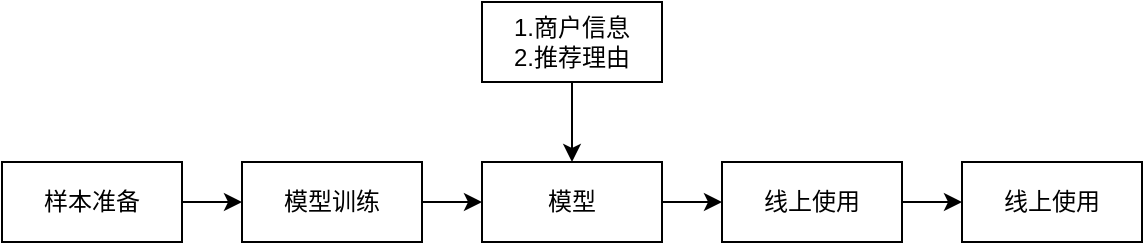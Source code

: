 <mxfile version="13.8.1" type="github">
  <diagram id="4u30hbUxO8NpbM6vlSp2" name="Page-1">
    <mxGraphModel dx="1298" dy="690" grid="1" gridSize="10" guides="1" tooltips="1" connect="1" arrows="1" fold="1" page="1" pageScale="1" pageWidth="827" pageHeight="1169" math="0" shadow="0">
      <root>
        <mxCell id="0" />
        <mxCell id="1" parent="0" />
        <mxCell id="WFJCOm-zHOWdiBq46_4i-11" value="" style="edgeStyle=orthogonalEdgeStyle;rounded=0;orthogonalLoop=1;jettySize=auto;html=1;" edge="1" parent="1" source="WFJCOm-zHOWdiBq46_4i-2" target="WFJCOm-zHOWdiBq46_4i-3">
          <mxGeometry relative="1" as="geometry" />
        </mxCell>
        <mxCell id="WFJCOm-zHOWdiBq46_4i-2" value="样本准备" style="rounded=0;whiteSpace=wrap;html=1;" vertex="1" parent="1">
          <mxGeometry x="150" y="200" width="90" height="40" as="geometry" />
        </mxCell>
        <mxCell id="WFJCOm-zHOWdiBq46_4i-12" value="" style="edgeStyle=orthogonalEdgeStyle;rounded=0;orthogonalLoop=1;jettySize=auto;html=1;" edge="1" parent="1" source="WFJCOm-zHOWdiBq46_4i-3" target="WFJCOm-zHOWdiBq46_4i-4">
          <mxGeometry relative="1" as="geometry" />
        </mxCell>
        <mxCell id="WFJCOm-zHOWdiBq46_4i-3" value="模型训练" style="rounded=0;whiteSpace=wrap;html=1;" vertex="1" parent="1">
          <mxGeometry x="270" y="200" width="90" height="40" as="geometry" />
        </mxCell>
        <mxCell id="WFJCOm-zHOWdiBq46_4i-13" value="" style="edgeStyle=orthogonalEdgeStyle;rounded=0;orthogonalLoop=1;jettySize=auto;html=1;" edge="1" parent="1" source="WFJCOm-zHOWdiBq46_4i-4" target="WFJCOm-zHOWdiBq46_4i-5">
          <mxGeometry relative="1" as="geometry" />
        </mxCell>
        <mxCell id="WFJCOm-zHOWdiBq46_4i-4" value="模型&lt;span style=&quot;color: rgba(0 , 0 , 0 , 0) ; font-family: monospace ; font-size: 0px&quot;&gt;%3CmxGraphModel%3E%3Croot%3E%3CmxCell%20id%3D%220%22%2F%3E%3CmxCell%20id%3D%221%22%20parent%3D%220%22%2F%3E%3CmxCell%20id%3D%222%22%20value%3D%22%E7%BA%BF%E4%B8%8A%E4%BD%BF%E7%94%A8%22%20style%3D%22rounded%3D0%3BwhiteSpace%3Dwrap%3Bhtml%3D1%3B%22%20vertex%3D%221%22%20parent%3D%221%22%3E%3CmxGeometry%20x%3D%22510%22%20y%3D%22200%22%20width%3D%2290%22%20height%3D%2240%22%20as%3D%22geometry%22%2F%3E%3C%2FmxCell%3E%3C%2Froot%3E%3C%2FmxGraphModel%3E&lt;/span&gt;&lt;span style=&quot;color: rgba(0 , 0 , 0 , 0) ; font-family: monospace ; font-size: 0px&quot;&gt;%3CmxGraphModel%3E%3Croot%3E%3CmxCell%20id%3D%220%22%2F%3E%3CmxCell%20id%3D%221%22%20parent%3D%220%22%2F%3E%3CmxCell%20id%3D%222%22%20value%3D%22%E7%BA%BF%E4%B8%8A%E4%BD%BF%E7%94%A8%22%20style%3D%22rounded%3D0%3BwhiteSpace%3Dwrap%3Bhtml%3D1%3B%22%20vertex%3D%221%22%20parent%3D%221%22%3E%3CmxGeometry%20x%3D%22510%22%20y%3D%22200%22%20width%3D%2290%22%20height%3D%2240%22%20as%3D%22geometry%22%2F%3E%3C%2FmxCell%3E%3C%2Froot%3E%3C%2FmxGraphModel%3E&lt;/span&gt;" style="rounded=0;whiteSpace=wrap;html=1;" vertex="1" parent="1">
          <mxGeometry x="390" y="200" width="90" height="40" as="geometry" />
        </mxCell>
        <mxCell id="WFJCOm-zHOWdiBq46_4i-14" value="" style="edgeStyle=orthogonalEdgeStyle;rounded=0;orthogonalLoop=1;jettySize=auto;html=1;" edge="1" parent="1" source="WFJCOm-zHOWdiBq46_4i-5" target="WFJCOm-zHOWdiBq46_4i-6">
          <mxGeometry relative="1" as="geometry" />
        </mxCell>
        <mxCell id="WFJCOm-zHOWdiBq46_4i-5" value="线上使用" style="rounded=0;whiteSpace=wrap;html=1;" vertex="1" parent="1">
          <mxGeometry x="510" y="200" width="90" height="40" as="geometry" />
        </mxCell>
        <mxCell id="WFJCOm-zHOWdiBq46_4i-6" value="线上使用" style="rounded=0;whiteSpace=wrap;html=1;" vertex="1" parent="1">
          <mxGeometry x="630" y="200" width="90" height="40" as="geometry" />
        </mxCell>
        <mxCell id="WFJCOm-zHOWdiBq46_4i-10" value="" style="edgeStyle=orthogonalEdgeStyle;rounded=0;orthogonalLoop=1;jettySize=auto;html=1;" edge="1" parent="1" source="WFJCOm-zHOWdiBq46_4i-9" target="WFJCOm-zHOWdiBq46_4i-4">
          <mxGeometry relative="1" as="geometry" />
        </mxCell>
        <mxCell id="WFJCOm-zHOWdiBq46_4i-9" value="1.商户信息&lt;br&gt;2.推荐理由" style="rounded=0;whiteSpace=wrap;html=1;" vertex="1" parent="1">
          <mxGeometry x="390" y="120" width="90" height="40" as="geometry" />
        </mxCell>
      </root>
    </mxGraphModel>
  </diagram>
</mxfile>
